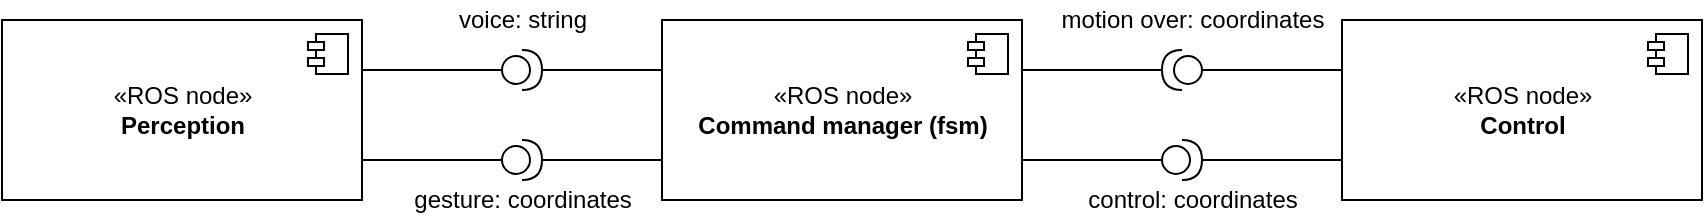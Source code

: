 <mxfile version="13.8.6" type="device"><diagram name="Page-1" id="929967ad-93f9-6ef4-fab6-5d389245f69c"><mxGraphModel dx="1022" dy="475" grid="1" gridSize="10" guides="1" tooltips="1" connect="1" arrows="1" fold="1" page="1" pageScale="1.5" pageWidth="1169" pageHeight="826" background="none" math="0" shadow="0"><root><mxCell id="0" style=";html=1;"/><mxCell id="1" style=";html=1;" parent="0"/><mxCell id="u4Q-Aoqh4xQkBzfOhJR--3" value="«ROS node»&lt;br&gt;&lt;b&gt;Perception&lt;/b&gt;" style="html=1;dropTarget=0;" parent="1" vertex="1"><mxGeometry x="170" y="100" width="180" height="90" as="geometry"/></mxCell><mxCell id="u4Q-Aoqh4xQkBzfOhJR--4" value="" style="shape=module;jettyWidth=8;jettyHeight=4;" parent="u4Q-Aoqh4xQkBzfOhJR--3" vertex="1"><mxGeometry x="1" width="20" height="20" relative="1" as="geometry"><mxPoint x="-27" y="7" as="offset"/></mxGeometry></mxCell><mxCell id="u4Q-Aoqh4xQkBzfOhJR--7" value="«ROS node»&lt;br&gt;&lt;b&gt;Command manager (fsm)&lt;/b&gt;" style="html=1;dropTarget=0;" parent="1" vertex="1"><mxGeometry x="500" y="100" width="180" height="90" as="geometry"/></mxCell><mxCell id="u4Q-Aoqh4xQkBzfOhJR--8" value="" style="shape=module;jettyWidth=8;jettyHeight=4;" parent="u4Q-Aoqh4xQkBzfOhJR--7" vertex="1"><mxGeometry x="1" width="20" height="20" relative="1" as="geometry"><mxPoint x="-27" y="7" as="offset"/></mxGeometry></mxCell><mxCell id="u4Q-Aoqh4xQkBzfOhJR--9" value="«ROS node»&lt;br&gt;&lt;b&gt;Control&lt;/b&gt;" style="html=1;dropTarget=0;" parent="1" vertex="1"><mxGeometry x="840" y="100" width="180" height="90" as="geometry"/></mxCell><mxCell id="u4Q-Aoqh4xQkBzfOhJR--10" value="" style="shape=module;jettyWidth=8;jettyHeight=4;" parent="u4Q-Aoqh4xQkBzfOhJR--9" vertex="1"><mxGeometry x="1" width="20" height="20" relative="1" as="geometry"><mxPoint x="-27" y="7" as="offset"/></mxGeometry></mxCell><mxCell id="u4Q-Aoqh4xQkBzfOhJR--17" value="" style="shape=providedRequiredInterface;html=1;verticalLabelPosition=bottom;" parent="1" vertex="1"><mxGeometry x="420" y="160" width="20" height="20" as="geometry"/></mxCell><mxCell id="u4Q-Aoqh4xQkBzfOhJR--19" value="" style="line;strokeWidth=1;fillColor=none;align=left;verticalAlign=middle;spacingTop=-1;spacingLeft=3;spacingRight=3;rotatable=0;labelPosition=right;points=[];portConstraint=eastwest;" parent="1" vertex="1"><mxGeometry x="350" y="166" width="70" height="8" as="geometry"/></mxCell><mxCell id="u4Q-Aoqh4xQkBzfOhJR--20" value="" style="line;strokeWidth=1;fillColor=none;align=left;verticalAlign=middle;spacingTop=-1;spacingLeft=3;spacingRight=3;rotatable=0;labelPosition=right;points=[];portConstraint=eastwest;" parent="1" vertex="1"><mxGeometry x="440" y="166" width="60" height="8" as="geometry"/></mxCell><mxCell id="u4Q-Aoqh4xQkBzfOhJR--21" value="" style="line;strokeWidth=1;fillColor=none;align=left;verticalAlign=middle;spacingTop=-1;spacingLeft=3;spacingRight=3;rotatable=0;labelPosition=right;points=[];portConstraint=eastwest;" parent="1" vertex="1"><mxGeometry x="680" y="166" width="70" height="8" as="geometry"/></mxCell><mxCell id="u4Q-Aoqh4xQkBzfOhJR--22" value="" style="line;strokeWidth=1;fillColor=none;align=left;verticalAlign=middle;spacingTop=-1;spacingLeft=3;spacingRight=3;rotatable=0;labelPosition=right;points=[];portConstraint=eastwest;" parent="1" vertex="1"><mxGeometry x="770" y="166" width="70" height="8" as="geometry"/></mxCell><mxCell id="u4Q-Aoqh4xQkBzfOhJR--23" value="" style="shape=providedRequiredInterface;html=1;verticalLabelPosition=bottom;" parent="1" vertex="1"><mxGeometry x="750" y="160" width="20" height="20" as="geometry"/></mxCell><mxCell id="u4Q-Aoqh4xQkBzfOhJR--25" value="gesture: coordinates" style="text;html=1;align=center;verticalAlign=middle;resizable=0;points=[];autosize=1;" parent="1" vertex="1"><mxGeometry x="370" y="180" width="120" height="20" as="geometry"/></mxCell><mxCell id="u4Q-Aoqh4xQkBzfOhJR--26" value="control: coordinates" style="text;html=1;align=center;verticalAlign=middle;resizable=0;points=[];autosize=1;" parent="1" vertex="1"><mxGeometry x="705" y="180" width="120" height="20" as="geometry"/></mxCell><mxCell id="2MGHzoBcjqpFpk-KikV4-1" value="" style="shape=providedRequiredInterface;html=1;verticalLabelPosition=bottom;direction=west;" vertex="1" parent="1"><mxGeometry x="750" y="115" width="20" height="20" as="geometry"/></mxCell><mxCell id="2MGHzoBcjqpFpk-KikV4-2" value="" style="line;strokeWidth=1;fillColor=none;align=left;verticalAlign=middle;spacingTop=-1;spacingLeft=3;spacingRight=3;rotatable=0;labelPosition=right;points=[];portConstraint=eastwest;" vertex="1" parent="1"><mxGeometry x="680" y="121" width="70" height="8" as="geometry"/></mxCell><mxCell id="2MGHzoBcjqpFpk-KikV4-3" value="" style="line;strokeWidth=1;fillColor=none;align=left;verticalAlign=middle;spacingTop=-1;spacingLeft=3;spacingRight=3;rotatable=0;labelPosition=right;points=[];portConstraint=eastwest;" vertex="1" parent="1"><mxGeometry x="770" y="121" width="70" height="8" as="geometry"/></mxCell><mxCell id="2MGHzoBcjqpFpk-KikV4-4" value="motion over: coordinates" style="text;html=1;align=center;verticalAlign=middle;resizable=0;points=[];autosize=1;" vertex="1" parent="1"><mxGeometry x="690" y="90" width="150" height="20" as="geometry"/></mxCell><mxCell id="2MGHzoBcjqpFpk-KikV4-5" value="" style="shape=providedRequiredInterface;html=1;verticalLabelPosition=bottom;" vertex="1" parent="1"><mxGeometry x="420" y="115" width="20" height="20" as="geometry"/></mxCell><mxCell id="2MGHzoBcjqpFpk-KikV4-8" value="" style="line;strokeWidth=1;fillColor=none;align=left;verticalAlign=middle;spacingTop=-1;spacingLeft=3;spacingRight=3;rotatable=0;labelPosition=right;points=[];portConstraint=eastwest;" vertex="1" parent="1"><mxGeometry x="350" y="121" width="70" height="8" as="geometry"/></mxCell><mxCell id="2MGHzoBcjqpFpk-KikV4-9" value="" style="line;strokeWidth=1;fillColor=none;align=left;verticalAlign=middle;spacingTop=-1;spacingLeft=3;spacingRight=3;rotatable=0;labelPosition=right;points=[];portConstraint=eastwest;" vertex="1" parent="1"><mxGeometry x="440" y="121" width="60" height="8" as="geometry"/></mxCell><mxCell id="2MGHzoBcjqpFpk-KikV4-10" value="voice: string" style="text;html=1;align=center;verticalAlign=middle;resizable=0;points=[];autosize=1;" vertex="1" parent="1"><mxGeometry x="390" y="90" width="80" height="20" as="geometry"/></mxCell></root></mxGraphModel></diagram></mxfile>